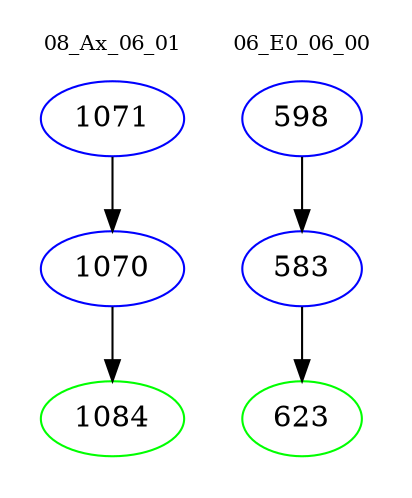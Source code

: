 digraph{
subgraph cluster_0 {
color = white
label = "08_Ax_06_01";
fontsize=10;
T0_1071 [label="1071", color="blue"]
T0_1071 -> T0_1070 [color="black"]
T0_1070 [label="1070", color="blue"]
T0_1070 -> T0_1084 [color="black"]
T0_1084 [label="1084", color="green"]
}
subgraph cluster_1 {
color = white
label = "06_E0_06_00";
fontsize=10;
T1_598 [label="598", color="blue"]
T1_598 -> T1_583 [color="black"]
T1_583 [label="583", color="blue"]
T1_583 -> T1_623 [color="black"]
T1_623 [label="623", color="green"]
}
}
